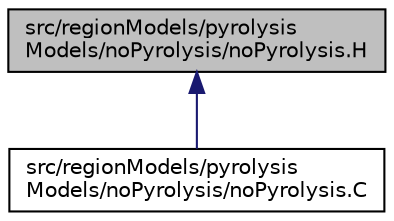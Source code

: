 digraph "src/regionModels/pyrolysisModels/noPyrolysis/noPyrolysis.H"
{
  bgcolor="transparent";
  edge [fontname="Helvetica",fontsize="10",labelfontname="Helvetica",labelfontsize="10"];
  node [fontname="Helvetica",fontsize="10",shape=record];
  Node1 [label="src/regionModels/pyrolysis\lModels/noPyrolysis/noPyrolysis.H",height=0.2,width=0.4,color="black", fillcolor="grey75", style="filled", fontcolor="black"];
  Node1 -> Node2 [dir="back",color="midnightblue",fontsize="10",style="solid",fontname="Helvetica"];
  Node2 [label="src/regionModels/pyrolysis\lModels/noPyrolysis/noPyrolysis.C",height=0.2,width=0.4,color="black",URL="$a09536.html"];
}
